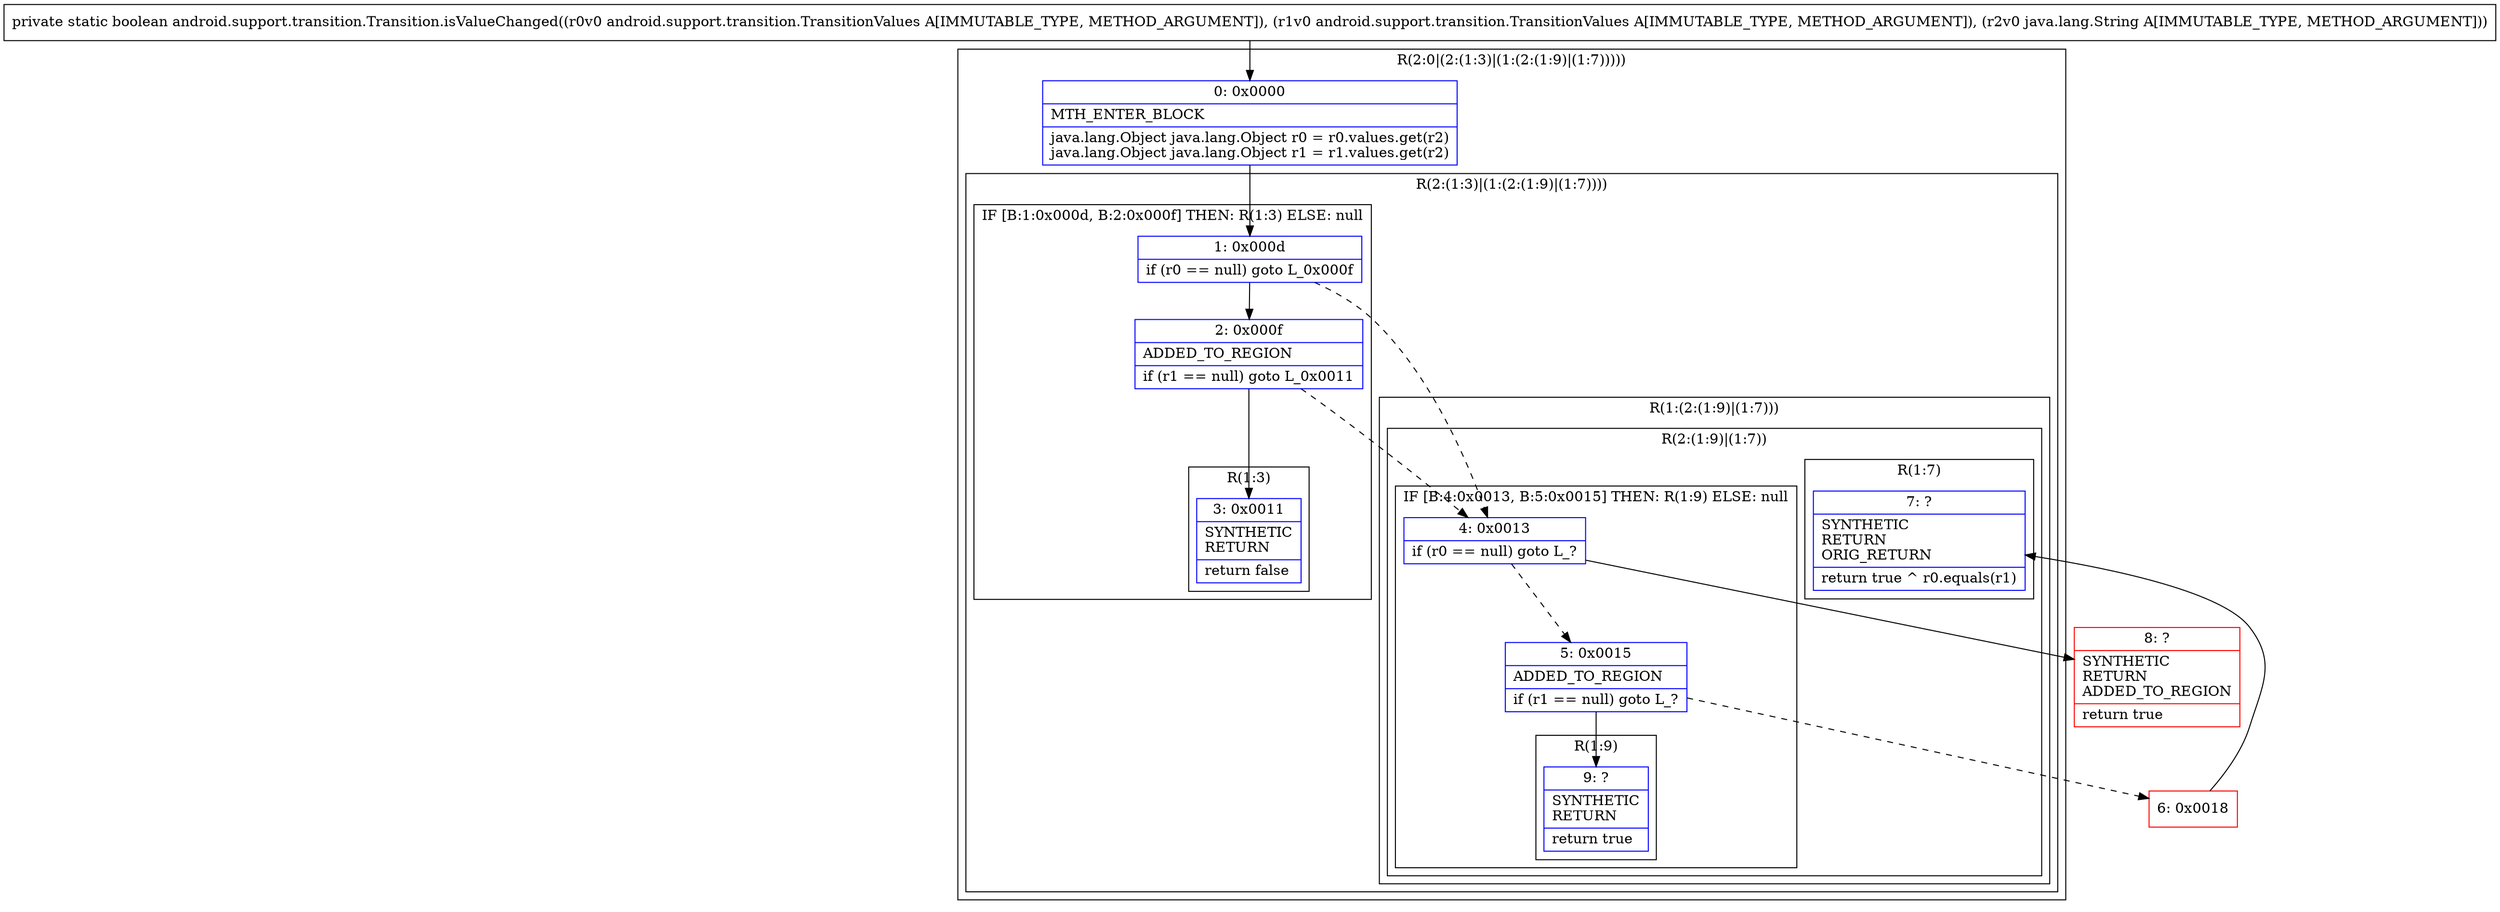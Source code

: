 digraph "CFG forandroid.support.transition.Transition.isValueChanged(Landroid\/support\/transition\/TransitionValues;Landroid\/support\/transition\/TransitionValues;Ljava\/lang\/String;)Z" {
subgraph cluster_Region_1400814339 {
label = "R(2:0|(2:(1:3)|(1:(2:(1:9)|(1:7)))))";
node [shape=record,color=blue];
Node_0 [shape=record,label="{0\:\ 0x0000|MTH_ENTER_BLOCK\l|java.lang.Object java.lang.Object r0 = r0.values.get(r2)\ljava.lang.Object java.lang.Object r1 = r1.values.get(r2)\l}"];
subgraph cluster_Region_1292267791 {
label = "R(2:(1:3)|(1:(2:(1:9)|(1:7))))";
node [shape=record,color=blue];
subgraph cluster_IfRegion_1842072378 {
label = "IF [B:1:0x000d, B:2:0x000f] THEN: R(1:3) ELSE: null";
node [shape=record,color=blue];
Node_1 [shape=record,label="{1\:\ 0x000d|if (r0 == null) goto L_0x000f\l}"];
Node_2 [shape=record,label="{2\:\ 0x000f|ADDED_TO_REGION\l|if (r1 == null) goto L_0x0011\l}"];
subgraph cluster_Region_1206265713 {
label = "R(1:3)";
node [shape=record,color=blue];
Node_3 [shape=record,label="{3\:\ 0x0011|SYNTHETIC\lRETURN\l|return false\l}"];
}
}
subgraph cluster_Region_1825142296 {
label = "R(1:(2:(1:9)|(1:7)))";
node [shape=record,color=blue];
subgraph cluster_Region_477050581 {
label = "R(2:(1:9)|(1:7))";
node [shape=record,color=blue];
subgraph cluster_IfRegion_1059347524 {
label = "IF [B:4:0x0013, B:5:0x0015] THEN: R(1:9) ELSE: null";
node [shape=record,color=blue];
Node_4 [shape=record,label="{4\:\ 0x0013|if (r0 == null) goto L_?\l}"];
Node_5 [shape=record,label="{5\:\ 0x0015|ADDED_TO_REGION\l|if (r1 == null) goto L_?\l}"];
subgraph cluster_Region_1654628958 {
label = "R(1:9)";
node [shape=record,color=blue];
Node_9 [shape=record,label="{9\:\ ?|SYNTHETIC\lRETURN\l|return true\l}"];
}
}
subgraph cluster_Region_378564951 {
label = "R(1:7)";
node [shape=record,color=blue];
Node_7 [shape=record,label="{7\:\ ?|SYNTHETIC\lRETURN\lORIG_RETURN\l|return true ^ r0.equals(r1)\l}"];
}
}
}
}
}
Node_6 [shape=record,color=red,label="{6\:\ 0x0018}"];
Node_8 [shape=record,color=red,label="{8\:\ ?|SYNTHETIC\lRETURN\lADDED_TO_REGION\l|return true\l}"];
MethodNode[shape=record,label="{private static boolean android.support.transition.Transition.isValueChanged((r0v0 android.support.transition.TransitionValues A[IMMUTABLE_TYPE, METHOD_ARGUMENT]), (r1v0 android.support.transition.TransitionValues A[IMMUTABLE_TYPE, METHOD_ARGUMENT]), (r2v0 java.lang.String A[IMMUTABLE_TYPE, METHOD_ARGUMENT])) }"];
MethodNode -> Node_0;
Node_0 -> Node_1;
Node_1 -> Node_2;
Node_1 -> Node_4[style=dashed];
Node_2 -> Node_3;
Node_2 -> Node_4[style=dashed];
Node_4 -> Node_5[style=dashed];
Node_4 -> Node_8;
Node_5 -> Node_6[style=dashed];
Node_5 -> Node_9;
Node_6 -> Node_7;
}

